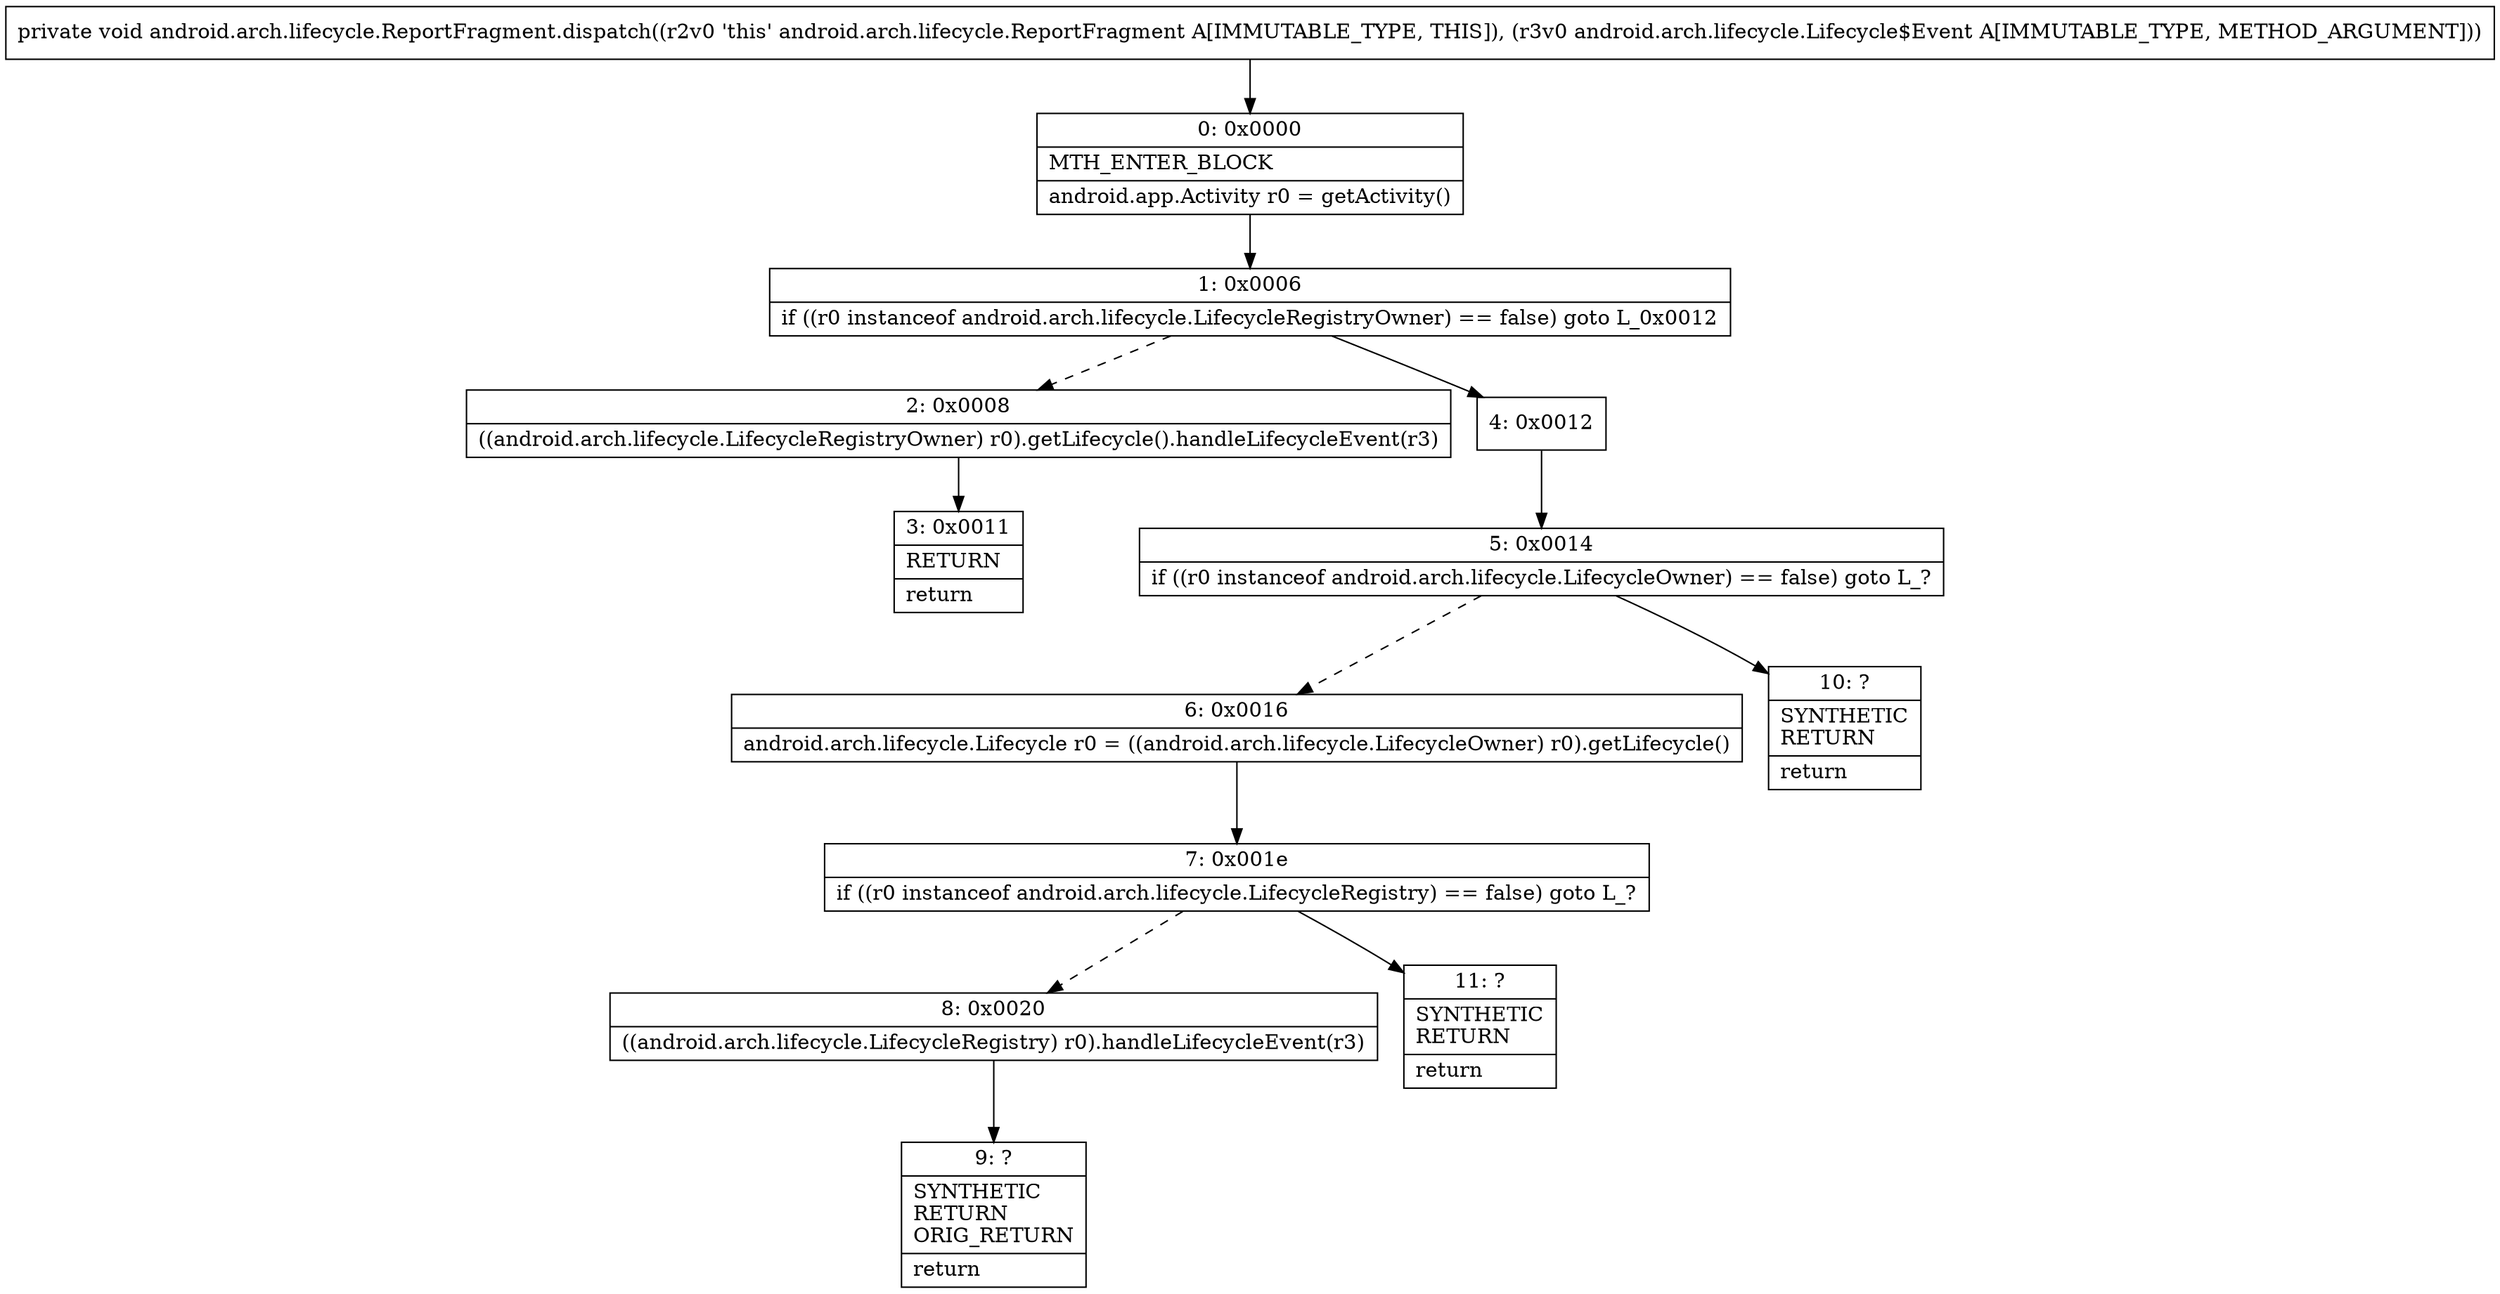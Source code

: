 digraph "CFG forandroid.arch.lifecycle.ReportFragment.dispatch(Landroid\/arch\/lifecycle\/Lifecycle$Event;)V" {
Node_0 [shape=record,label="{0\:\ 0x0000|MTH_ENTER_BLOCK\l|android.app.Activity r0 = getActivity()\l}"];
Node_1 [shape=record,label="{1\:\ 0x0006|if ((r0 instanceof android.arch.lifecycle.LifecycleRegistryOwner) == false) goto L_0x0012\l}"];
Node_2 [shape=record,label="{2\:\ 0x0008|((android.arch.lifecycle.LifecycleRegistryOwner) r0).getLifecycle().handleLifecycleEvent(r3)\l}"];
Node_3 [shape=record,label="{3\:\ 0x0011|RETURN\l|return\l}"];
Node_4 [shape=record,label="{4\:\ 0x0012}"];
Node_5 [shape=record,label="{5\:\ 0x0014|if ((r0 instanceof android.arch.lifecycle.LifecycleOwner) == false) goto L_?\l}"];
Node_6 [shape=record,label="{6\:\ 0x0016|android.arch.lifecycle.Lifecycle r0 = ((android.arch.lifecycle.LifecycleOwner) r0).getLifecycle()\l}"];
Node_7 [shape=record,label="{7\:\ 0x001e|if ((r0 instanceof android.arch.lifecycle.LifecycleRegistry) == false) goto L_?\l}"];
Node_8 [shape=record,label="{8\:\ 0x0020|((android.arch.lifecycle.LifecycleRegistry) r0).handleLifecycleEvent(r3)\l}"];
Node_9 [shape=record,label="{9\:\ ?|SYNTHETIC\lRETURN\lORIG_RETURN\l|return\l}"];
Node_10 [shape=record,label="{10\:\ ?|SYNTHETIC\lRETURN\l|return\l}"];
Node_11 [shape=record,label="{11\:\ ?|SYNTHETIC\lRETURN\l|return\l}"];
MethodNode[shape=record,label="{private void android.arch.lifecycle.ReportFragment.dispatch((r2v0 'this' android.arch.lifecycle.ReportFragment A[IMMUTABLE_TYPE, THIS]), (r3v0 android.arch.lifecycle.Lifecycle$Event A[IMMUTABLE_TYPE, METHOD_ARGUMENT])) }"];
MethodNode -> Node_0;
Node_0 -> Node_1;
Node_1 -> Node_2[style=dashed];
Node_1 -> Node_4;
Node_2 -> Node_3;
Node_4 -> Node_5;
Node_5 -> Node_6[style=dashed];
Node_5 -> Node_10;
Node_6 -> Node_7;
Node_7 -> Node_8[style=dashed];
Node_7 -> Node_11;
Node_8 -> Node_9;
}

